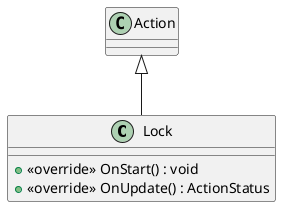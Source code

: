 @startuml
class Lock {
    + <<override>> OnStart() : void
    + <<override>> OnUpdate() : ActionStatus
}
Action <|-- Lock
@enduml
